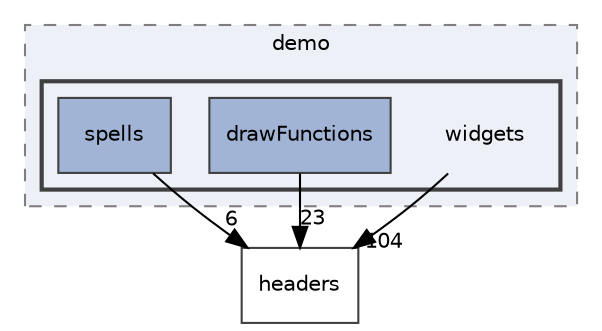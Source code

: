 digraph "games/game/maps/demo/widgets"
{
 // LATEX_PDF_SIZE
  edge [fontname="Helvetica",fontsize="10",labelfontname="Helvetica",labelfontsize="10"];
  node [fontname="Helvetica",fontsize="10",shape=record];
  compound=true
  subgraph clusterdir_31b4d8b82f1a985959315aa49dc49d5e {
    graph [ bgcolor="#edf0f7", pencolor="grey50", style="filled,dashed,", label="demo", fontname="Helvetica", fontsize="10", URL="dir_31b4d8b82f1a985959315aa49dc49d5e.html"]
  subgraph clusterdir_ea997df1340cf12680fadd074a798d48 {
    graph [ bgcolor="#edf0f7", pencolor="grey25", style="filled,bold,", label="", fontname="Helvetica", fontsize="10", URL="dir_ea997df1340cf12680fadd074a798d48.html"]
    dir_ea997df1340cf12680fadd074a798d48 [shape=plaintext, label="widgets"];
  dir_75fceaf7a2230abc7694b1ceea749d55 [shape=box, label="drawFunctions", style="filled,", fillcolor="#a2b4d6", color="grey25", URL="dir_75fceaf7a2230abc7694b1ceea749d55.html"];
  dir_0130561b71e2a986abed90bca6a5aad9 [shape=box, label="spells", style="filled,", fillcolor="#a2b4d6", color="grey25", URL="dir_0130561b71e2a986abed90bca6a5aad9.html"];
  }
  }
  dir_7f57b1e41c5acd0e859ae5f3a2b075a9 [shape=box, label="headers", style="", fillcolor="#edf0f7", color="grey25", URL="dir_7f57b1e41c5acd0e859ae5f3a2b075a9.html"];
  dir_ea997df1340cf12680fadd074a798d48->dir_7f57b1e41c5acd0e859ae5f3a2b075a9 [headlabel="104", labeldistance=1.5 headhref="dir_000009_000005.html"];
  dir_75fceaf7a2230abc7694b1ceea749d55->dir_7f57b1e41c5acd0e859ae5f3a2b075a9 [headlabel="23", labeldistance=1.5 headhref="dir_000002_000005.html"];
  dir_0130561b71e2a986abed90bca6a5aad9->dir_7f57b1e41c5acd0e859ae5f3a2b075a9 [headlabel="6", labeldistance=1.5 headhref="dir_000008_000005.html"];
}
